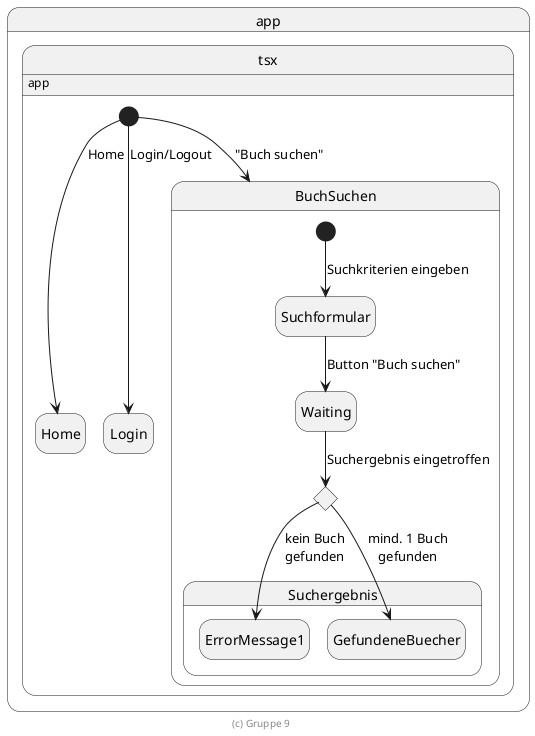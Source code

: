 ' Preview durch <Alt>d
' https://plantuml.com/de/state-diagram
' https://plantuml.com/de/guide

@startuml Zustandsdiagramm

hide empty description

state app.tsx {
    app.tsx: app

    [*] --> Home: Home

    [*] --> Login: Login/Logout

    state BuchSuchen {
        [*] --> Suchformular: Suchkriterien eingeben
        Suchformular --> Waiting: Button "Buch suchen"
        state SuchergebnisChoice <<choice>>
        Waiting --> SuchergebnisChoice: Suchergebnis eingetroffen

        state Suchergebnis {
            SuchergebnisChoice --> GefundeneBuecher: mind. 1 Buch\ngefunden
            SuchergebnisChoice --> ErrorMessage1: kein Buch\ngefunden

            ErrorMessage1 -right[hidden]-> GefundeneBuecher
        }
    }
    [*] -down-> BuchSuchen: "Buch suchen"
}

footer (c) Gruppe 9

@enduml
